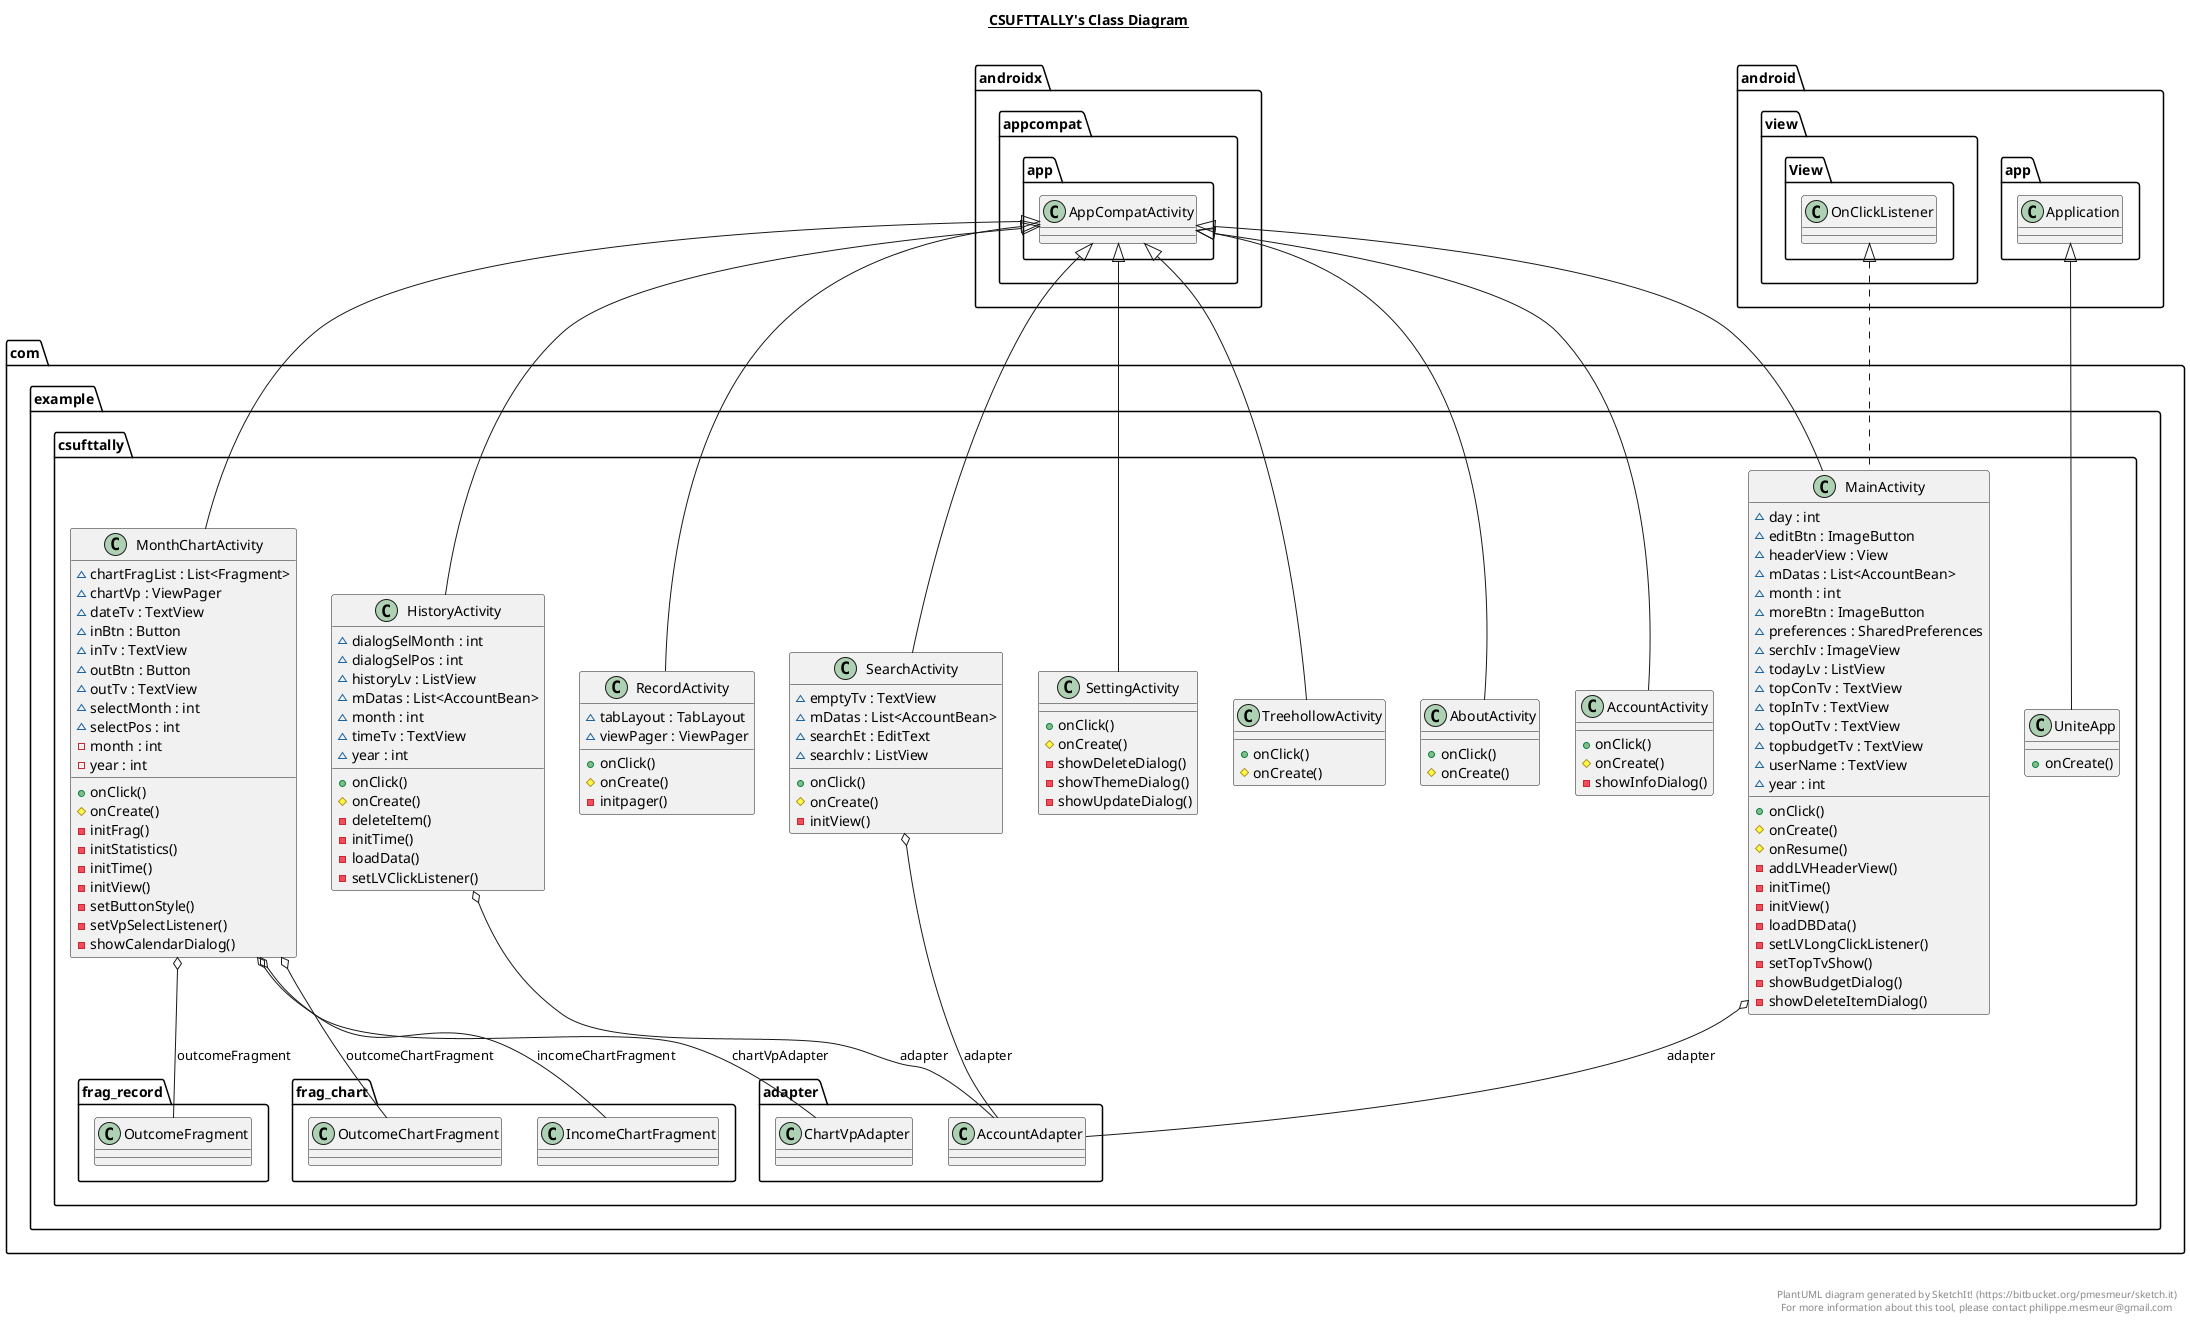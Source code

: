 @startuml

title __CSUFTTALLY's Class Diagram__\n

  namespace com.example.csufttally {
    class com.example.csufttally.AboutActivity {
        + onClick()
        # onCreate()
    }
  }
  

  namespace com.example.csufttally {
    class com.example.csufttally.AccountActivity {
        + onClick()
        # onCreate()
        - showInfoDialog()
    }
  }
  

  namespace com.example.csufttally {
    class com.example.csufttally.HistoryActivity {
        ~ dialogSelMonth : int
        ~ dialogSelPos : int
        ~ historyLv : ListView
        ~ mDatas : List<AccountBean>
        ~ month : int
        ~ timeTv : TextView
        ~ year : int
        + onClick()
        # onCreate()
        - deleteItem()
        - initTime()
        - loadData()
        - setLVClickListener()
    }
  }
  

  namespace com.example.csufttally {
    class com.example.csufttally.MainActivity {
        ~ day : int
        ~ editBtn : ImageButton
        ~ headerView : View
        ~ mDatas : List<AccountBean>
        ~ month : int
        ~ moreBtn : ImageButton
        ~ preferences : SharedPreferences
        ~ serchIv : ImageView
        ~ todayLv : ListView
        ~ topConTv : TextView
        ~ topInTv : TextView
        ~ topOutTv : TextView
        ~ topbudgetTv : TextView
        ~ userName : TextView
        ~ year : int
        + onClick()
        # onCreate()
        # onResume()
        - addLVHeaderView()
        - initTime()
        - initView()
        - loadDBData()
        - setLVLongClickListener()
        - setTopTvShow()
        - showBudgetDialog()
        - showDeleteItemDialog()
    }
  }
  

  namespace com.example.csufttally {
    class com.example.csufttally.MonthChartActivity {
        ~ chartFragList : List<Fragment>
        ~ chartVp : ViewPager
        ~ dateTv : TextView
        ~ inBtn : Button
        ~ inTv : TextView
        ~ outBtn : Button
        ~ outTv : TextView
        ~ selectMonth : int
        ~ selectPos : int
        - month : int
        - year : int
        + onClick()
        # onCreate()
        - initFrag()
        - initStatistics()
        - initTime()
        - initView()
        - setButtonStyle()
        - setVpSelectListener()
        - showCalendarDialog()
    }
  }
  

  namespace com.example.csufttally {
    class com.example.csufttally.RecordActivity {
        ~ tabLayout : TabLayout
        ~ viewPager : ViewPager
        + onClick()
        # onCreate()
        - initpager()
    }
  }
  

  namespace com.example.csufttally {
    class com.example.csufttally.SearchActivity {
        ~ emptyTv : TextView
        ~ mDatas : List<AccountBean>
        ~ searchEt : EditText
        ~ searchlv : ListView
        + onClick()
        # onCreate()
        - initView()
    }
  }
  

  namespace com.example.csufttally {
    class com.example.csufttally.SettingActivity {
        + onClick()
        # onCreate()
        - showDeleteDialog()
        - showThemeDialog()
        - showUpdateDialog()
    }
  }
  

  namespace com.example.csufttally {
    class com.example.csufttally.TreehollowActivity {
        + onClick()
        # onCreate()
    }
  }
  

  namespace com.example.csufttally {
    class com.example.csufttally.UniteApp {
        + onCreate()
    }
  }
  

  com.example.csufttally.AboutActivity -up-|> androidx.appcompat.app.AppCompatActivity
  com.example.csufttally.AccountActivity -up-|> androidx.appcompat.app.AppCompatActivity
  com.example.csufttally.HistoryActivity -up-|> androidx.appcompat.app.AppCompatActivity
  com.example.csufttally.HistoryActivity o-- com.example.csufttally.adapter.AccountAdapter : adapter
  com.example.csufttally.MainActivity .up.|> android.view.View.OnClickListener
  com.example.csufttally.MainActivity -up-|> androidx.appcompat.app.AppCompatActivity
  com.example.csufttally.MainActivity o-- com.example.csufttally.adapter.AccountAdapter : adapter
  com.example.csufttally.MonthChartActivity -up-|> androidx.appcompat.app.AppCompatActivity
  com.example.csufttally.MonthChartActivity o-- com.example.csufttally.adapter.ChartVpAdapter : chartVpAdapter
  com.example.csufttally.MonthChartActivity o-- com.example.csufttally.frag_chart.IncomeChartFragment : incomeChartFragment
  com.example.csufttally.MonthChartActivity o-- com.example.csufttally.frag_chart.OutcomeChartFragment : outcomeChartFragment
  com.example.csufttally.MonthChartActivity o-- com.example.csufttally.frag_record.OutcomeFragment : outcomeFragment
  com.example.csufttally.RecordActivity -up-|> androidx.appcompat.app.AppCompatActivity
  com.example.csufttally.SearchActivity -up-|> androidx.appcompat.app.AppCompatActivity
  com.example.csufttally.SearchActivity o-- com.example.csufttally.adapter.AccountAdapter : adapter
  com.example.csufttally.SettingActivity -up-|> androidx.appcompat.app.AppCompatActivity
  com.example.csufttally.TreehollowActivity -up-|> androidx.appcompat.app.AppCompatActivity
  com.example.csufttally.UniteApp -up-|> android.app.Application


right footer


PlantUML diagram generated by SketchIt! (https://bitbucket.org/pmesmeur/sketch.it)
For more information about this tool, please contact philippe.mesmeur@gmail.com
endfooter

@enduml
